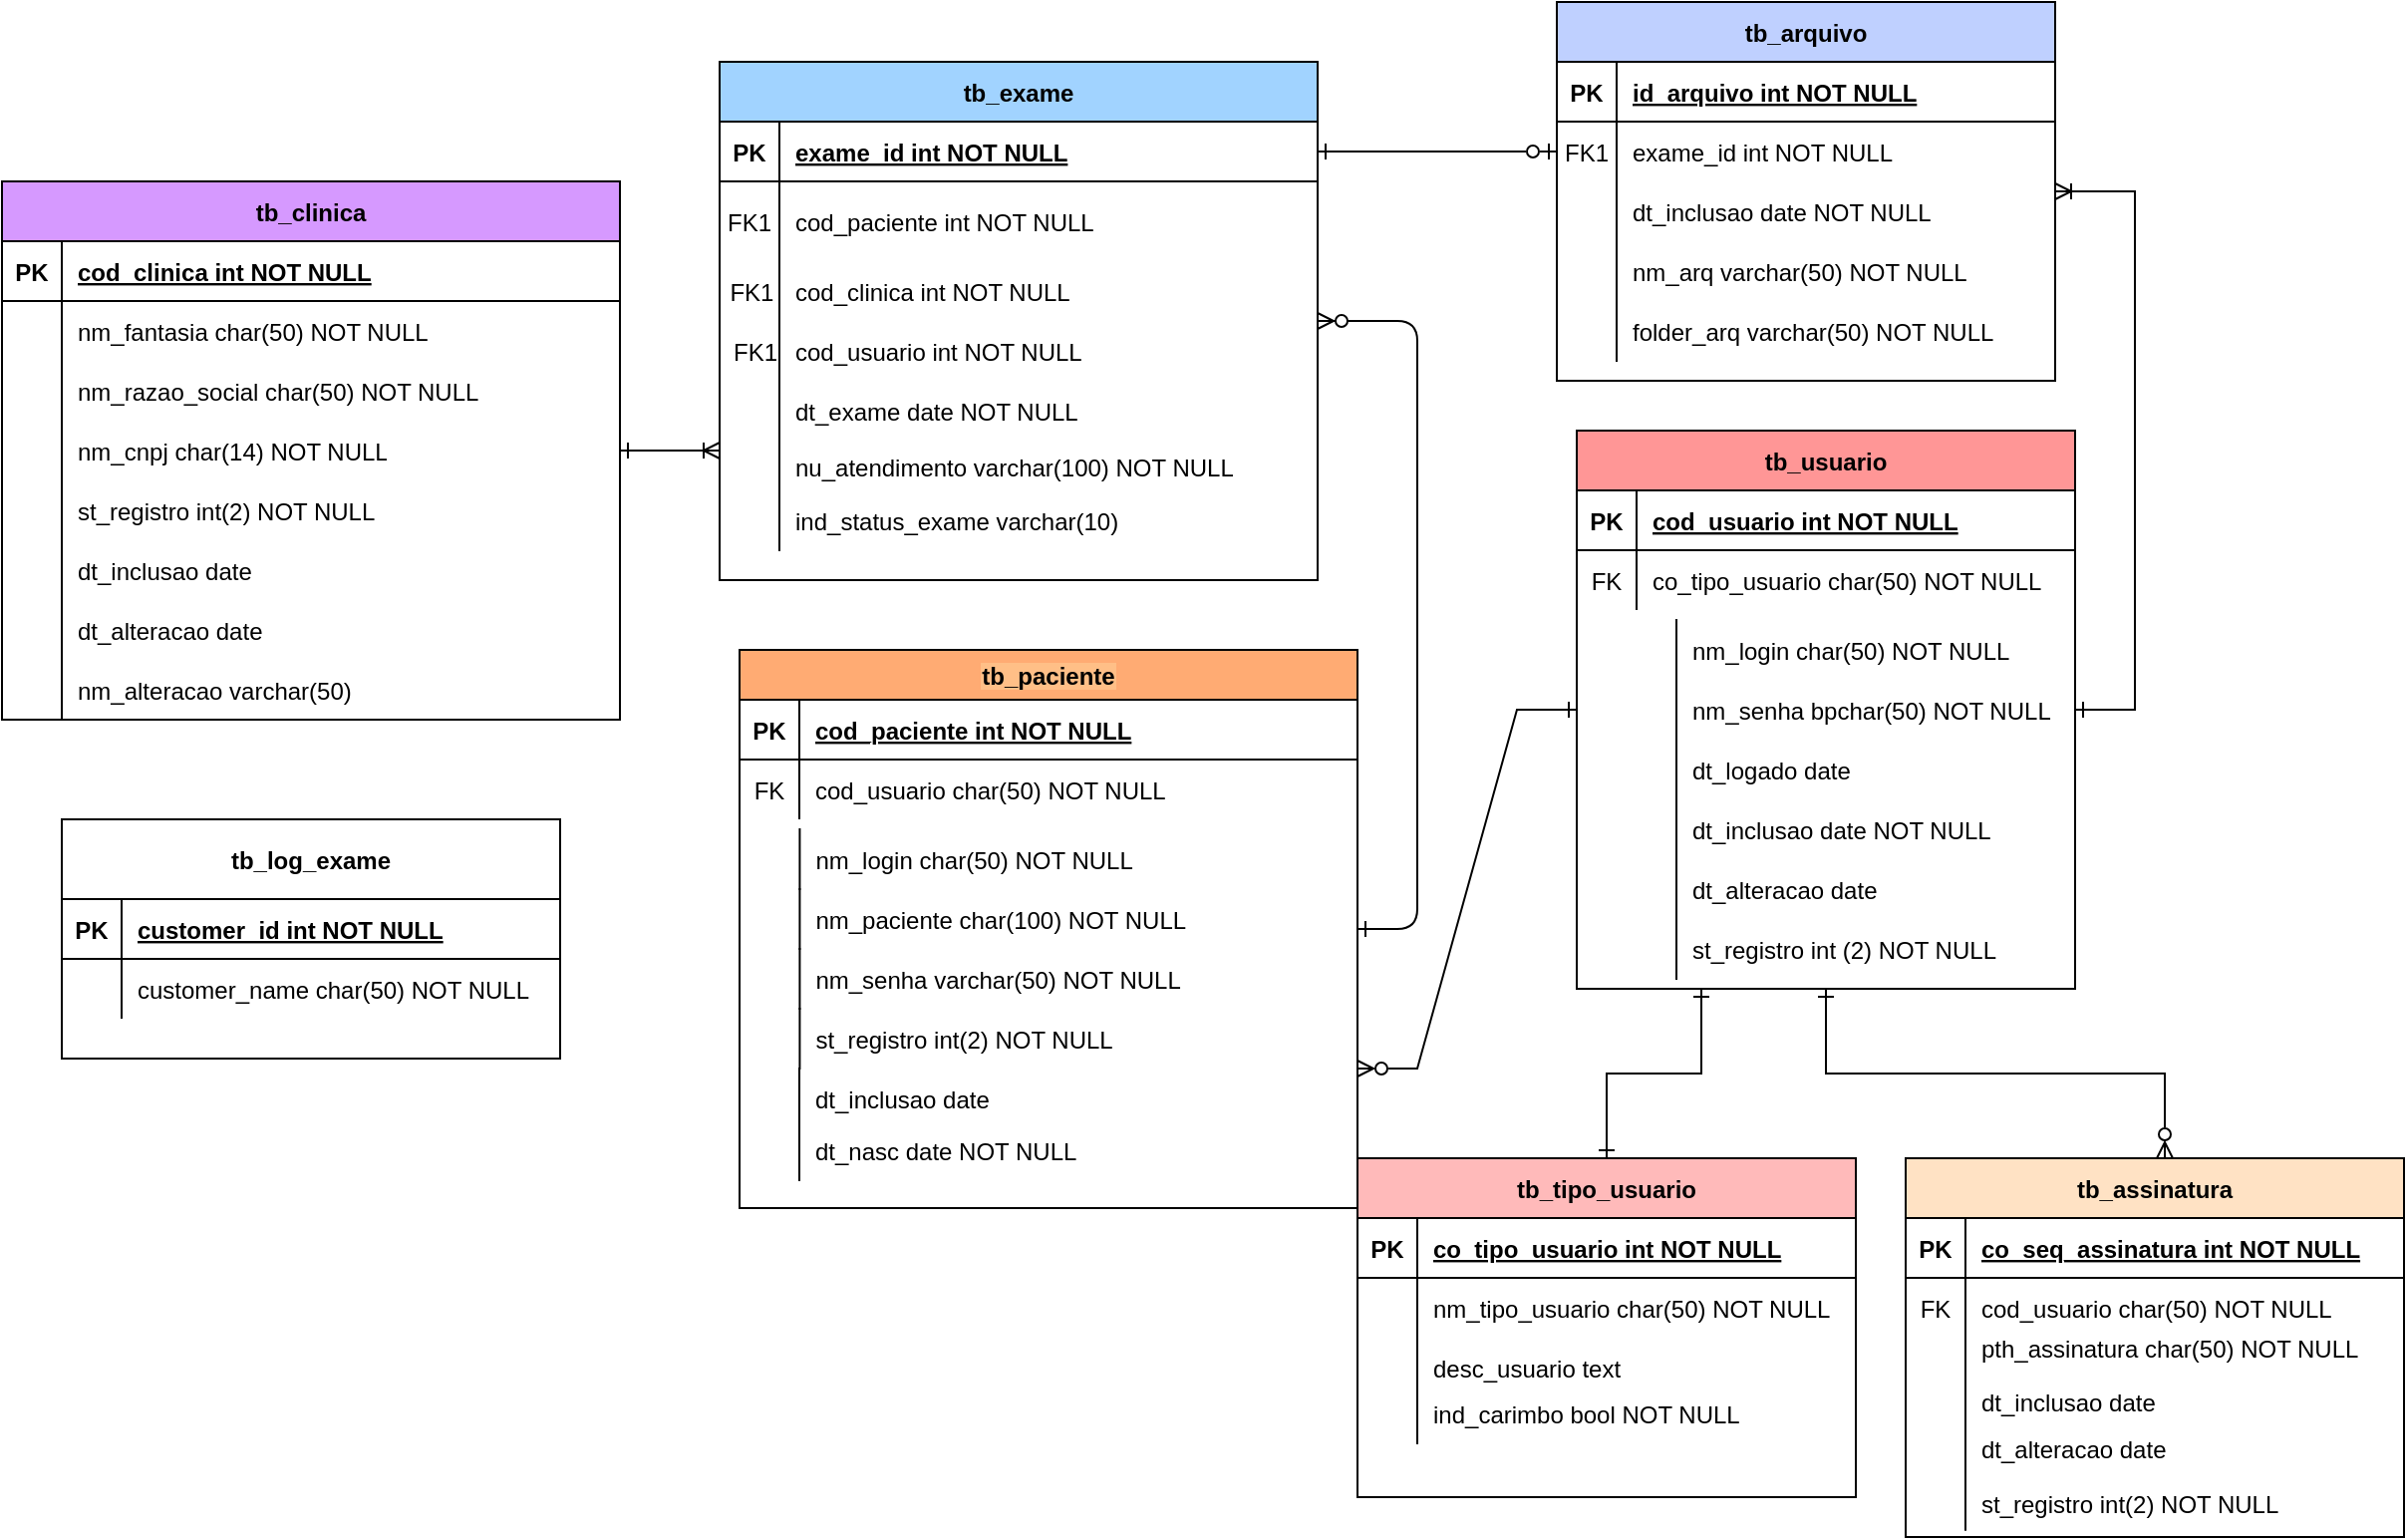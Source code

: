 <mxfile version="21.6.6" type="github">
  <diagram id="R2lEEEUBdFMjLlhIrx00" name="Page-1">
    <mxGraphModel dx="2537" dy="2020" grid="1" gridSize="10" guides="1" tooltips="1" connect="1" arrows="1" fold="1" page="1" pageScale="1" pageWidth="850" pageHeight="1100" math="0" shadow="0" extFonts="Permanent Marker^https://fonts.googleapis.com/css?family=Permanent+Marker">
      <root>
        <mxCell id="0" />
        <mxCell id="1" parent="0" />
        <mxCell id="C-vyLk0tnHw3VtMMgP7b-12" value="" style="edgeStyle=entityRelationEdgeStyle;endArrow=ERzeroToOne;startArrow=ERone;endFill=0;startFill=0;" parent="1" source="C-vyLk0tnHw3VtMMgP7b-3" target="C-vyLk0tnHw3VtMMgP7b-17" edge="1">
          <mxGeometry width="100" height="100" relative="1" as="geometry">
            <mxPoint x="400" y="180" as="sourcePoint" />
            <mxPoint x="460" y="205" as="targetPoint" />
          </mxGeometry>
        </mxCell>
        <mxCell id="cQwE3mgir7CWZ5x__9AR-60" style="edgeStyle=entityRelationEdgeStyle;rounded=0;orthogonalLoop=1;jettySize=auto;html=1;entryX=1;entryY=0.75;entryDx=0;entryDy=0;endArrow=ERzeroToMany;endFill=0;startArrow=ERone;startFill=0;" edge="1" parent="1" source="cQwE3mgir7CWZ5x__9AR-1" target="C-vyLk0tnHw3VtMMgP7b-23">
          <mxGeometry relative="1" as="geometry">
            <Array as="points">
              <mxPoint x="220" y="300" />
              <mxPoint x="240" y="300" />
            </Array>
          </mxGeometry>
        </mxCell>
        <mxCell id="cQwE3mgir7CWZ5x__9AR-61" style="edgeStyle=entityRelationEdgeStyle;rounded=0;orthogonalLoop=1;jettySize=auto;html=1;entryX=1;entryY=0.5;entryDx=0;entryDy=0;startArrow=ERone;startFill=0;endArrow=ERoneToMany;endFill=0;" edge="1" parent="1" source="cQwE3mgir7CWZ5x__9AR-1" target="C-vyLk0tnHw3VtMMgP7b-13">
          <mxGeometry relative="1" as="geometry" />
        </mxCell>
        <mxCell id="cQwE3mgir7CWZ5x__9AR-103" style="edgeStyle=orthogonalEdgeStyle;rounded=0;orthogonalLoop=1;jettySize=auto;html=1;entryX=0.52;entryY=0;entryDx=0;entryDy=0;entryPerimeter=0;endArrow=ERzeroToMany;endFill=0;targetPerimeterSpacing=-1;startArrow=ERone;startFill=0;" edge="1" parent="1" source="cQwE3mgir7CWZ5x__9AR-1" target="cQwE3mgir7CWZ5x__9AR-52">
          <mxGeometry relative="1" as="geometry" />
        </mxCell>
        <mxCell id="cQwE3mgir7CWZ5x__9AR-75" value="" style="group" vertex="1" connectable="0" parent="1">
          <mxGeometry x="-530" y="115" width="330" height="270" as="geometry" />
        </mxCell>
        <mxCell id="cQwE3mgir7CWZ5x__9AR-84" value="" style="group" vertex="1" connectable="0" parent="cQwE3mgir7CWZ5x__9AR-75">
          <mxGeometry y="-275" width="310" height="270" as="geometry" />
        </mxCell>
        <mxCell id="cQwE3mgir7CWZ5x__9AR-85" value="" style="group" vertex="1" connectable="0" parent="cQwE3mgir7CWZ5x__9AR-84">
          <mxGeometry width="310" height="270" as="geometry" />
        </mxCell>
        <mxCell id="cQwE3mgir7CWZ5x__9AR-38" value="tb_clinica" style="shape=table;startSize=30;container=1;collapsible=1;childLayout=tableLayout;fixedRows=1;rowLines=0;fontStyle=1;align=center;resizeLast=1;fillColor=#D699FF;" vertex="1" parent="cQwE3mgir7CWZ5x__9AR-85">
          <mxGeometry width="310" height="270" as="geometry" />
        </mxCell>
        <mxCell id="cQwE3mgir7CWZ5x__9AR-39" value="" style="shape=partialRectangle;collapsible=0;dropTarget=0;pointerEvents=0;fillColor=none;points=[[0,0.5],[1,0.5]];portConstraint=eastwest;top=0;left=0;right=0;bottom=1;" vertex="1" parent="cQwE3mgir7CWZ5x__9AR-38">
          <mxGeometry y="30" width="310" height="30" as="geometry" />
        </mxCell>
        <mxCell id="cQwE3mgir7CWZ5x__9AR-40" value="PK" style="shape=partialRectangle;overflow=hidden;connectable=0;fillColor=none;top=0;left=0;bottom=0;right=0;fontStyle=1;" vertex="1" parent="cQwE3mgir7CWZ5x__9AR-39">
          <mxGeometry width="30" height="30" as="geometry">
            <mxRectangle width="30" height="30" as="alternateBounds" />
          </mxGeometry>
        </mxCell>
        <mxCell id="cQwE3mgir7CWZ5x__9AR-41" value="cod_clinica int NOT NULL " style="shape=partialRectangle;overflow=hidden;connectable=0;fillColor=none;top=0;left=0;bottom=0;right=0;align=left;spacingLeft=6;fontStyle=5;" vertex="1" parent="cQwE3mgir7CWZ5x__9AR-39">
          <mxGeometry x="30" width="280" height="30" as="geometry">
            <mxRectangle width="280" height="30" as="alternateBounds" />
          </mxGeometry>
        </mxCell>
        <mxCell id="cQwE3mgir7CWZ5x__9AR-42" value="" style="shape=partialRectangle;collapsible=0;dropTarget=0;pointerEvents=0;fillColor=none;points=[[0,0.5],[1,0.5]];portConstraint=eastwest;top=0;left=0;right=0;bottom=0;" vertex="1" parent="cQwE3mgir7CWZ5x__9AR-38">
          <mxGeometry y="60" width="310" height="30" as="geometry" />
        </mxCell>
        <mxCell id="cQwE3mgir7CWZ5x__9AR-43" value="" style="shape=partialRectangle;overflow=hidden;connectable=0;fillColor=none;top=0;left=0;bottom=0;right=0;" vertex="1" parent="cQwE3mgir7CWZ5x__9AR-42">
          <mxGeometry width="30" height="30" as="geometry">
            <mxRectangle width="30" height="30" as="alternateBounds" />
          </mxGeometry>
        </mxCell>
        <mxCell id="cQwE3mgir7CWZ5x__9AR-44" value="nm_fantasia char(50) NOT NULL" style="shape=partialRectangle;overflow=hidden;connectable=0;fillColor=none;top=0;left=0;bottom=0;right=0;align=left;spacingLeft=6;" vertex="1" parent="cQwE3mgir7CWZ5x__9AR-42">
          <mxGeometry x="30" width="280" height="30" as="geometry">
            <mxRectangle width="280" height="30" as="alternateBounds" />
          </mxGeometry>
        </mxCell>
        <mxCell id="cQwE3mgir7CWZ5x__9AR-69" value="nm_razao_social char(50) NOT NULL" style="shape=partialRectangle;overflow=hidden;connectable=0;fillColor=none;top=0;left=1;bottom=0;right=0;align=left;spacingLeft=6;" vertex="1" parent="cQwE3mgir7CWZ5x__9AR-85">
          <mxGeometry x="30" y="90" width="230" height="30" as="geometry">
            <mxRectangle width="220" height="30" as="alternateBounds" />
          </mxGeometry>
        </mxCell>
        <mxCell id="cQwE3mgir7CWZ5x__9AR-70" value="nm_cnpj char(14) NOT NULL" style="shape=partialRectangle;overflow=hidden;connectable=0;fillColor=none;top=0;left=1;bottom=0;right=0;align=left;spacingLeft=6;" vertex="1" parent="cQwE3mgir7CWZ5x__9AR-85">
          <mxGeometry x="30" y="120" width="163.75" height="30" as="geometry">
            <mxRectangle width="220" height="30" as="alternateBounds" />
          </mxGeometry>
        </mxCell>
        <mxCell id="cQwE3mgir7CWZ5x__9AR-71" value="st_registro int(2) NOT NULL" style="shape=partialRectangle;overflow=hidden;connectable=0;fillColor=none;top=0;left=1;bottom=0;right=0;align=left;spacingLeft=6;" vertex="1" parent="cQwE3mgir7CWZ5x__9AR-85">
          <mxGeometry x="30" y="150" width="163.75" height="30" as="geometry">
            <mxRectangle width="220" height="30" as="alternateBounds" />
          </mxGeometry>
        </mxCell>
        <mxCell id="cQwE3mgir7CWZ5x__9AR-72" value="dt_inclusao date" style="shape=partialRectangle;overflow=hidden;connectable=0;fillColor=none;top=0;left=1;bottom=0;right=0;align=left;spacingLeft=6;" vertex="1" parent="cQwE3mgir7CWZ5x__9AR-85">
          <mxGeometry x="30" y="180" width="163.75" height="30" as="geometry">
            <mxRectangle width="220" height="30" as="alternateBounds" />
          </mxGeometry>
        </mxCell>
        <mxCell id="cQwE3mgir7CWZ5x__9AR-73" value="dt_alteracao date" style="shape=partialRectangle;overflow=hidden;connectable=0;fillColor=none;top=0;left=1;bottom=0;right=0;align=left;spacingLeft=6;" vertex="1" parent="cQwE3mgir7CWZ5x__9AR-85">
          <mxGeometry x="30" y="210" width="163.75" height="30" as="geometry">
            <mxRectangle width="220" height="30" as="alternateBounds" />
          </mxGeometry>
        </mxCell>
        <mxCell id="cQwE3mgir7CWZ5x__9AR-74" value="nm_alteracao varchar(50)" style="shape=partialRectangle;overflow=hidden;connectable=0;fillColor=none;top=0;left=1;bottom=0;right=0;align=left;spacingLeft=6;" vertex="1" parent="cQwE3mgir7CWZ5x__9AR-85">
          <mxGeometry x="30" y="240" width="163.75" height="30" as="geometry">
            <mxRectangle width="220" height="30" as="alternateBounds" />
          </mxGeometry>
        </mxCell>
        <mxCell id="cQwE3mgir7CWZ5x__9AR-45" value="tb_log_exame" style="shape=table;startSize=40;container=1;collapsible=1;childLayout=tableLayout;fixedRows=1;rowLines=0;fontStyle=1;align=center;resizeLast=1;" vertex="1" parent="cQwE3mgir7CWZ5x__9AR-75">
          <mxGeometry x="30" y="45" width="250" height="120" as="geometry" />
        </mxCell>
        <mxCell id="cQwE3mgir7CWZ5x__9AR-46" value="" style="shape=partialRectangle;collapsible=0;dropTarget=0;pointerEvents=0;fillColor=none;points=[[0,0.5],[1,0.5]];portConstraint=eastwest;top=0;left=0;right=0;bottom=1;" vertex="1" parent="cQwE3mgir7CWZ5x__9AR-45">
          <mxGeometry y="40" width="250" height="30" as="geometry" />
        </mxCell>
        <mxCell id="cQwE3mgir7CWZ5x__9AR-47" value="PK" style="shape=partialRectangle;overflow=hidden;connectable=0;fillColor=none;top=0;left=0;bottom=0;right=0;fontStyle=1;" vertex="1" parent="cQwE3mgir7CWZ5x__9AR-46">
          <mxGeometry width="30" height="30" as="geometry">
            <mxRectangle width="30" height="30" as="alternateBounds" />
          </mxGeometry>
        </mxCell>
        <mxCell id="cQwE3mgir7CWZ5x__9AR-48" value="customer_id int NOT NULL " style="shape=partialRectangle;overflow=hidden;connectable=0;fillColor=none;top=0;left=0;bottom=0;right=0;align=left;spacingLeft=6;fontStyle=5;" vertex="1" parent="cQwE3mgir7CWZ5x__9AR-46">
          <mxGeometry x="30" width="220" height="30" as="geometry">
            <mxRectangle width="220" height="30" as="alternateBounds" />
          </mxGeometry>
        </mxCell>
        <mxCell id="cQwE3mgir7CWZ5x__9AR-49" value="" style="shape=partialRectangle;collapsible=0;dropTarget=0;pointerEvents=0;fillColor=none;points=[[0,0.5],[1,0.5]];portConstraint=eastwest;top=0;left=0;right=0;bottom=0;" vertex="1" parent="cQwE3mgir7CWZ5x__9AR-45">
          <mxGeometry y="70" width="250" height="30" as="geometry" />
        </mxCell>
        <mxCell id="cQwE3mgir7CWZ5x__9AR-50" value="" style="shape=partialRectangle;overflow=hidden;connectable=0;fillColor=none;top=0;left=0;bottom=0;right=0;" vertex="1" parent="cQwE3mgir7CWZ5x__9AR-49">
          <mxGeometry width="30" height="30" as="geometry">
            <mxRectangle width="30" height="30" as="alternateBounds" />
          </mxGeometry>
        </mxCell>
        <mxCell id="cQwE3mgir7CWZ5x__9AR-51" value="customer_name char(50) NOT NULL" style="shape=partialRectangle;overflow=hidden;connectable=0;fillColor=none;top=0;left=0;bottom=0;right=0;align=left;spacingLeft=6;" vertex="1" parent="cQwE3mgir7CWZ5x__9AR-49">
          <mxGeometry x="30" width="220" height="30" as="geometry">
            <mxRectangle width="220" height="30" as="alternateBounds" />
          </mxGeometry>
        </mxCell>
        <mxCell id="cQwE3mgir7CWZ5x__9AR-78" value="" style="group" vertex="1" connectable="0" parent="1">
          <mxGeometry x="250" y="-250" width="250" height="190" as="geometry" />
        </mxCell>
        <mxCell id="C-vyLk0tnHw3VtMMgP7b-13" value="tb_arquivo" style="shape=table;startSize=30;container=1;collapsible=1;childLayout=tableLayout;fixedRows=1;rowLines=0;fontStyle=1;align=center;resizeLast=1;fillColor=#BFD0FF;" parent="cQwE3mgir7CWZ5x__9AR-78" vertex="1">
          <mxGeometry width="250" height="190" as="geometry" />
        </mxCell>
        <mxCell id="C-vyLk0tnHw3VtMMgP7b-14" value="" style="shape=partialRectangle;collapsible=0;dropTarget=0;pointerEvents=0;fillColor=none;points=[[0,0.5],[1,0.5]];portConstraint=eastwest;top=0;left=0;right=0;bottom=1;" parent="C-vyLk0tnHw3VtMMgP7b-13" vertex="1">
          <mxGeometry y="30" width="250" height="30" as="geometry" />
        </mxCell>
        <mxCell id="C-vyLk0tnHw3VtMMgP7b-15" value="PK" style="shape=partialRectangle;overflow=hidden;connectable=0;fillColor=none;top=0;left=0;bottom=0;right=0;fontStyle=1;" parent="C-vyLk0tnHw3VtMMgP7b-14" vertex="1">
          <mxGeometry width="30" height="30" as="geometry">
            <mxRectangle width="30" height="30" as="alternateBounds" />
          </mxGeometry>
        </mxCell>
        <mxCell id="C-vyLk0tnHw3VtMMgP7b-16" value="id_arquivo int NOT NULL " style="shape=partialRectangle;overflow=hidden;connectable=0;fillColor=none;top=0;left=0;bottom=0;right=0;align=left;spacingLeft=6;fontStyle=5;" parent="C-vyLk0tnHw3VtMMgP7b-14" vertex="1">
          <mxGeometry x="30" width="220" height="30" as="geometry">
            <mxRectangle width="220" height="30" as="alternateBounds" />
          </mxGeometry>
        </mxCell>
        <mxCell id="C-vyLk0tnHw3VtMMgP7b-17" value="" style="shape=partialRectangle;collapsible=0;dropTarget=0;pointerEvents=0;fillColor=none;points=[[0,0.5],[1,0.5]];portConstraint=eastwest;top=0;left=0;right=0;bottom=0;" parent="C-vyLk0tnHw3VtMMgP7b-13" vertex="1">
          <mxGeometry y="60" width="250" height="30" as="geometry" />
        </mxCell>
        <mxCell id="C-vyLk0tnHw3VtMMgP7b-18" value="FK1" style="shape=partialRectangle;overflow=hidden;connectable=0;fillColor=none;top=0;left=0;bottom=0;right=0;" parent="C-vyLk0tnHw3VtMMgP7b-17" vertex="1">
          <mxGeometry width="30" height="30" as="geometry">
            <mxRectangle width="30" height="30" as="alternateBounds" />
          </mxGeometry>
        </mxCell>
        <mxCell id="C-vyLk0tnHw3VtMMgP7b-19" value="exame_id int NOT NULL" style="shape=partialRectangle;overflow=hidden;connectable=0;fillColor=none;top=0;left=0;bottom=0;right=0;align=left;spacingLeft=6;" parent="C-vyLk0tnHw3VtMMgP7b-17" vertex="1">
          <mxGeometry x="30" width="220" height="30" as="geometry">
            <mxRectangle width="220" height="30" as="alternateBounds" />
          </mxGeometry>
        </mxCell>
        <mxCell id="C-vyLk0tnHw3VtMMgP7b-20" value="" style="shape=partialRectangle;collapsible=0;dropTarget=0;pointerEvents=0;fillColor=none;points=[[0,0.5],[1,0.5]];portConstraint=eastwest;top=0;left=0;right=0;bottom=0;" parent="C-vyLk0tnHw3VtMMgP7b-13" vertex="1">
          <mxGeometry y="90" width="250" height="30" as="geometry" />
        </mxCell>
        <mxCell id="C-vyLk0tnHw3VtMMgP7b-21" value="" style="shape=partialRectangle;overflow=hidden;connectable=0;fillColor=none;top=0;left=0;bottom=0;right=0;" parent="C-vyLk0tnHw3VtMMgP7b-20" vertex="1">
          <mxGeometry width="30" height="30" as="geometry">
            <mxRectangle width="30" height="30" as="alternateBounds" />
          </mxGeometry>
        </mxCell>
        <mxCell id="C-vyLk0tnHw3VtMMgP7b-22" value="dt_inclusao date NOT NULL" style="shape=partialRectangle;overflow=hidden;connectable=0;fillColor=none;top=0;left=0;bottom=0;right=0;align=left;spacingLeft=6;" parent="C-vyLk0tnHw3VtMMgP7b-20" vertex="1">
          <mxGeometry x="30" width="220" height="30" as="geometry">
            <mxRectangle width="220" height="30" as="alternateBounds" />
          </mxGeometry>
        </mxCell>
        <mxCell id="cQwE3mgir7CWZ5x__9AR-76" value="nm_arq varchar(50) NOT NULL" style="shape=partialRectangle;overflow=hidden;connectable=0;fillColor=none;top=0;left=1;bottom=0;right=0;align=left;spacingLeft=6;" vertex="1" parent="cQwE3mgir7CWZ5x__9AR-78">
          <mxGeometry x="30" y="120" width="220" height="30" as="geometry">
            <mxRectangle width="220" height="30" as="alternateBounds" />
          </mxGeometry>
        </mxCell>
        <mxCell id="cQwE3mgir7CWZ5x__9AR-77" value="folder_arq varchar(50) NOT NULL" style="shape=partialRectangle;overflow=hidden;connectable=0;fillColor=none;top=0;left=1;bottom=0;right=0;align=left;spacingLeft=6;" vertex="1" parent="cQwE3mgir7CWZ5x__9AR-78">
          <mxGeometry x="30" y="150" width="220" height="30" as="geometry">
            <mxRectangle width="220" height="30" as="alternateBounds" />
          </mxGeometry>
        </mxCell>
        <mxCell id="cQwE3mgir7CWZ5x__9AR-79" style="edgeStyle=entityRelationEdgeStyle;rounded=0;orthogonalLoop=1;jettySize=auto;html=1;entryX=0;entryY=0.75;entryDx=0;entryDy=0;startArrow=ERone;startFill=0;endArrow=ERoneToMany;endFill=0;" edge="1" parent="1" source="cQwE3mgir7CWZ5x__9AR-38" target="C-vyLk0tnHw3VtMMgP7b-2">
          <mxGeometry relative="1" as="geometry" />
        </mxCell>
        <mxCell id="cQwE3mgir7CWZ5x__9AR-104" value="" style="group" vertex="1" connectable="0" parent="1">
          <mxGeometry x="425" y="330" width="250" height="190" as="geometry" />
        </mxCell>
        <mxCell id="cQwE3mgir7CWZ5x__9AR-52" value="tb_assinatura" style="shape=table;startSize=30;container=1;collapsible=1;childLayout=tableLayout;fixedRows=1;rowLines=0;fontStyle=1;align=center;resizeLast=1;fillColor=#FFE2C4;" vertex="1" parent="cQwE3mgir7CWZ5x__9AR-104">
          <mxGeometry width="250" height="190" as="geometry" />
        </mxCell>
        <mxCell id="cQwE3mgir7CWZ5x__9AR-53" value="" style="shape=partialRectangle;collapsible=0;dropTarget=0;pointerEvents=0;fillColor=none;points=[[0,0.5],[1,0.5]];portConstraint=eastwest;top=0;left=0;right=0;bottom=1;" vertex="1" parent="cQwE3mgir7CWZ5x__9AR-52">
          <mxGeometry y="30" width="250" height="30" as="geometry" />
        </mxCell>
        <mxCell id="cQwE3mgir7CWZ5x__9AR-54" value="PK" style="shape=partialRectangle;overflow=hidden;connectable=0;fillColor=none;top=0;left=0;bottom=0;right=0;fontStyle=1;" vertex="1" parent="cQwE3mgir7CWZ5x__9AR-53">
          <mxGeometry width="30" height="30" as="geometry">
            <mxRectangle width="30" height="30" as="alternateBounds" />
          </mxGeometry>
        </mxCell>
        <mxCell id="cQwE3mgir7CWZ5x__9AR-55" value="co_seq_assinatura int NOT NULL " style="shape=partialRectangle;overflow=hidden;connectable=0;fillColor=none;top=0;left=0;bottom=0;right=0;align=left;spacingLeft=6;fontStyle=5;" vertex="1" parent="cQwE3mgir7CWZ5x__9AR-53">
          <mxGeometry x="30" width="220" height="30" as="geometry">
            <mxRectangle width="220" height="30" as="alternateBounds" />
          </mxGeometry>
        </mxCell>
        <mxCell id="cQwE3mgir7CWZ5x__9AR-56" value="" style="shape=partialRectangle;collapsible=0;dropTarget=0;pointerEvents=0;fillColor=none;points=[[0,0.5],[1,0.5]];portConstraint=eastwest;top=0;left=0;right=0;bottom=0;" vertex="1" parent="cQwE3mgir7CWZ5x__9AR-52">
          <mxGeometry y="60" width="250" height="30" as="geometry" />
        </mxCell>
        <mxCell id="cQwE3mgir7CWZ5x__9AR-57" value="FK" style="shape=partialRectangle;overflow=hidden;connectable=0;fillColor=none;top=0;left=0;bottom=0;right=0;" vertex="1" parent="cQwE3mgir7CWZ5x__9AR-56">
          <mxGeometry width="30" height="30" as="geometry">
            <mxRectangle width="30" height="30" as="alternateBounds" />
          </mxGeometry>
        </mxCell>
        <mxCell id="cQwE3mgir7CWZ5x__9AR-58" value="cod_usuario char(50) NOT NULL" style="shape=partialRectangle;overflow=hidden;connectable=0;fillColor=none;top=0;left=0;bottom=0;right=0;align=left;spacingLeft=6;" vertex="1" parent="cQwE3mgir7CWZ5x__9AR-56">
          <mxGeometry x="30" width="220" height="30" as="geometry">
            <mxRectangle width="220" height="30" as="alternateBounds" />
          </mxGeometry>
        </mxCell>
        <mxCell id="cQwE3mgir7CWZ5x__9AR-99" value="pth_assinatura char(50) NOT NULL" style="shape=partialRectangle;overflow=hidden;connectable=0;fillColor=none;top=0;left=1;bottom=0;right=0;align=left;spacingLeft=6;" vertex="1" parent="cQwE3mgir7CWZ5x__9AR-104">
          <mxGeometry x="30" y="81.429" width="220" height="27.143" as="geometry">
            <mxRectangle width="220" height="30" as="alternateBounds" />
          </mxGeometry>
        </mxCell>
        <mxCell id="cQwE3mgir7CWZ5x__9AR-100" value="dt_inclusao date" style="shape=partialRectangle;overflow=hidden;connectable=0;fillColor=none;top=0;left=1;bottom=0;right=0;align=left;spacingLeft=6;" vertex="1" parent="cQwE3mgir7CWZ5x__9AR-104">
          <mxGeometry x="30" y="108.571" width="220" height="27.143" as="geometry">
            <mxRectangle width="220" height="30" as="alternateBounds" />
          </mxGeometry>
        </mxCell>
        <mxCell id="cQwE3mgir7CWZ5x__9AR-101" value="dt_alteracao date" style="shape=partialRectangle;overflow=hidden;connectable=0;fillColor=none;top=0;left=1;bottom=0;right=0;align=left;spacingLeft=6;" vertex="1" parent="cQwE3mgir7CWZ5x__9AR-104">
          <mxGeometry x="30" y="132.095" width="220" height="27.143" as="geometry">
            <mxRectangle width="220" height="30" as="alternateBounds" />
          </mxGeometry>
        </mxCell>
        <mxCell id="cQwE3mgir7CWZ5x__9AR-102" value="st_registro int(2) NOT NULL" style="shape=partialRectangle;overflow=hidden;connectable=0;fillColor=none;top=0;left=1;bottom=0;right=0;align=left;spacingLeft=6;" vertex="1" parent="cQwE3mgir7CWZ5x__9AR-104">
          <mxGeometry x="30" y="159.238" width="220" height="27.143" as="geometry">
            <mxRectangle width="220" height="30" as="alternateBounds" />
          </mxGeometry>
        </mxCell>
        <mxCell id="cQwE3mgir7CWZ5x__9AR-107" value="" style="group" vertex="1" connectable="0" parent="1">
          <mxGeometry x="150" y="330" width="250" height="170" as="geometry" />
        </mxCell>
        <mxCell id="cQwE3mgir7CWZ5x__9AR-8" value="tb_tipo_usuario" style="shape=table;startSize=30;container=1;collapsible=1;childLayout=tableLayout;fixedRows=1;rowLines=0;fontStyle=1;align=center;resizeLast=1;fillColor=#FFBABA;" vertex="1" parent="cQwE3mgir7CWZ5x__9AR-107">
          <mxGeometry width="250" height="170" as="geometry" />
        </mxCell>
        <mxCell id="cQwE3mgir7CWZ5x__9AR-9" value="" style="shape=partialRectangle;collapsible=0;dropTarget=0;pointerEvents=0;fillColor=none;points=[[0,0.5],[1,0.5]];portConstraint=eastwest;top=0;left=0;right=0;bottom=1;" vertex="1" parent="cQwE3mgir7CWZ5x__9AR-8">
          <mxGeometry y="30" width="250" height="30" as="geometry" />
        </mxCell>
        <mxCell id="cQwE3mgir7CWZ5x__9AR-10" value="PK" style="shape=partialRectangle;overflow=hidden;connectable=0;fillColor=none;top=0;left=0;bottom=0;right=0;fontStyle=1;" vertex="1" parent="cQwE3mgir7CWZ5x__9AR-9">
          <mxGeometry width="30" height="30" as="geometry">
            <mxRectangle width="30" height="30" as="alternateBounds" />
          </mxGeometry>
        </mxCell>
        <mxCell id="cQwE3mgir7CWZ5x__9AR-11" value="co_tipo_usuario int NOT NULL " style="shape=partialRectangle;overflow=hidden;connectable=0;fillColor=none;top=0;left=0;bottom=0;right=0;align=left;spacingLeft=6;fontStyle=5;" vertex="1" parent="cQwE3mgir7CWZ5x__9AR-9">
          <mxGeometry x="30" width="220" height="30" as="geometry">
            <mxRectangle width="220" height="30" as="alternateBounds" />
          </mxGeometry>
        </mxCell>
        <mxCell id="cQwE3mgir7CWZ5x__9AR-12" value="" style="shape=partialRectangle;collapsible=0;dropTarget=0;pointerEvents=0;fillColor=none;points=[[0,0.5],[1,0.5]];portConstraint=eastwest;top=0;left=0;right=0;bottom=0;" vertex="1" parent="cQwE3mgir7CWZ5x__9AR-8">
          <mxGeometry y="60" width="250" height="30" as="geometry" />
        </mxCell>
        <mxCell id="cQwE3mgir7CWZ5x__9AR-13" value="" style="shape=partialRectangle;overflow=hidden;connectable=0;fillColor=none;top=0;left=0;bottom=0;right=0;" vertex="1" parent="cQwE3mgir7CWZ5x__9AR-12">
          <mxGeometry width="30" height="30" as="geometry">
            <mxRectangle width="30" height="30" as="alternateBounds" />
          </mxGeometry>
        </mxCell>
        <mxCell id="cQwE3mgir7CWZ5x__9AR-14" value="nm_tipo_usuario char(50) NOT NULL" style="shape=partialRectangle;overflow=hidden;connectable=0;fillColor=none;top=0;left=0;bottom=0;right=0;align=left;spacingLeft=6;" vertex="1" parent="cQwE3mgir7CWZ5x__9AR-12">
          <mxGeometry x="30" width="220" height="30" as="geometry">
            <mxRectangle width="220" height="30" as="alternateBounds" />
          </mxGeometry>
        </mxCell>
        <mxCell id="cQwE3mgir7CWZ5x__9AR-105" value="desc_usuario text" style="shape=partialRectangle;overflow=hidden;connectable=0;fillColor=none;top=0;left=1;bottom=0;right=0;align=left;spacingLeft=6;" vertex="1" parent="cQwE3mgir7CWZ5x__9AR-107">
          <mxGeometry x="30" y="90" width="220" height="30" as="geometry">
            <mxRectangle width="220" height="30" as="alternateBounds" />
          </mxGeometry>
        </mxCell>
        <mxCell id="cQwE3mgir7CWZ5x__9AR-106" value="ind_carimbo bool NOT NULL" style="shape=partialRectangle;overflow=hidden;connectable=0;fillColor=none;top=0;left=1;bottom=0;right=0;align=left;spacingLeft=6;" vertex="1" parent="cQwE3mgir7CWZ5x__9AR-107">
          <mxGeometry x="30" y="113" width="220" height="30" as="geometry">
            <mxRectangle width="220" height="30" as="alternateBounds" />
          </mxGeometry>
        </mxCell>
        <mxCell id="cQwE3mgir7CWZ5x__9AR-108" style="edgeStyle=orthogonalEdgeStyle;rounded=0;orthogonalLoop=1;jettySize=auto;html=1;entryX=0.25;entryY=1;entryDx=0;entryDy=0;startArrow=ERone;startFill=0;endArrow=ERone;endFill=0;" edge="1" parent="1" source="cQwE3mgir7CWZ5x__9AR-8" target="cQwE3mgir7CWZ5x__9AR-1">
          <mxGeometry relative="1" as="geometry" />
        </mxCell>
        <mxCell id="C-vyLk0tnHw3VtMMgP7b-1" value="" style="edgeStyle=entityRelationEdgeStyle;endArrow=ERzeroToMany;startArrow=ERone;endFill=1;startFill=0;" parent="1" source="C-vyLk0tnHw3VtMMgP7b-23" target="C-vyLk0tnHw3VtMMgP7b-2" edge="1">
          <mxGeometry width="100" height="100" relative="1" as="geometry">
            <mxPoint x="-140" y="561" as="sourcePoint" />
            <mxPoint x="50" y="180" as="targetPoint" />
            <Array as="points">
              <mxPoint x="240" y="180" />
              <mxPoint x="240" y="90" />
              <mxPoint x="220" y="110" />
              <mxPoint x="200" y="170" />
            </Array>
          </mxGeometry>
        </mxCell>
        <mxCell id="cQwE3mgir7CWZ5x__9AR-86" value="" style="group;fillColor=default;" vertex="1" connectable="0" parent="1">
          <mxGeometry x="-160" y="75" width="310" height="280" as="geometry" />
        </mxCell>
        <mxCell id="cQwE3mgir7CWZ5x__9AR-94" value="" style="group" vertex="1" connectable="0" parent="cQwE3mgir7CWZ5x__9AR-86">
          <mxGeometry width="310" height="280" as="geometry" />
        </mxCell>
        <mxCell id="C-vyLk0tnHw3VtMMgP7b-23" value="tb_paciente" style="shape=table;startSize=25;container=1;collapsible=1;childLayout=tableLayout;fixedRows=1;rowLines=0;fontStyle=1;align=center;resizeLast=1;labelBackgroundColor=#FFBF87;fillColor=#FFAB73;" parent="cQwE3mgir7CWZ5x__9AR-94" vertex="1">
          <mxGeometry width="310" height="280" as="geometry" />
        </mxCell>
        <mxCell id="C-vyLk0tnHw3VtMMgP7b-24" value="" style="shape=partialRectangle;collapsible=0;dropTarget=0;pointerEvents=0;fillColor=none;points=[[0,0.5],[1,0.5]];portConstraint=eastwest;top=0;left=0;right=0;bottom=1;" parent="C-vyLk0tnHw3VtMMgP7b-23" vertex="1">
          <mxGeometry y="25" width="310" height="30" as="geometry" />
        </mxCell>
        <mxCell id="C-vyLk0tnHw3VtMMgP7b-25" value="PK" style="shape=partialRectangle;overflow=hidden;connectable=0;fillColor=none;top=0;left=0;bottom=0;right=0;fontStyle=1;" parent="C-vyLk0tnHw3VtMMgP7b-24" vertex="1">
          <mxGeometry width="30" height="30" as="geometry">
            <mxRectangle width="30" height="30" as="alternateBounds" />
          </mxGeometry>
        </mxCell>
        <mxCell id="C-vyLk0tnHw3VtMMgP7b-26" value="cod_paciente int NOT NULL " style="shape=partialRectangle;overflow=hidden;connectable=0;fillColor=none;top=0;left=0;bottom=0;right=0;align=left;spacingLeft=6;fontStyle=5;" parent="C-vyLk0tnHw3VtMMgP7b-24" vertex="1">
          <mxGeometry x="30" width="280" height="30" as="geometry">
            <mxRectangle width="280" height="30" as="alternateBounds" />
          </mxGeometry>
        </mxCell>
        <mxCell id="C-vyLk0tnHw3VtMMgP7b-27" value="" style="shape=partialRectangle;collapsible=0;dropTarget=0;pointerEvents=0;fillColor=none;points=[[0,0.5],[1,0.5]];portConstraint=eastwest;top=0;left=0;right=0;bottom=0;" parent="C-vyLk0tnHw3VtMMgP7b-23" vertex="1">
          <mxGeometry y="55" width="310" height="30" as="geometry" />
        </mxCell>
        <mxCell id="C-vyLk0tnHw3VtMMgP7b-28" value="FK" style="shape=partialRectangle;overflow=hidden;connectable=0;fillColor=none;top=0;left=0;bottom=0;right=0;" parent="C-vyLk0tnHw3VtMMgP7b-27" vertex="1">
          <mxGeometry width="30" height="30" as="geometry">
            <mxRectangle width="30" height="30" as="alternateBounds" />
          </mxGeometry>
        </mxCell>
        <mxCell id="C-vyLk0tnHw3VtMMgP7b-29" value="cod_usuario char(50) NOT NULL" style="shape=partialRectangle;overflow=hidden;connectable=0;fillColor=none;top=0;left=0;bottom=0;right=0;align=left;spacingLeft=6;" parent="C-vyLk0tnHw3VtMMgP7b-27" vertex="1">
          <mxGeometry x="30" width="280" height="30" as="geometry">
            <mxRectangle width="280" height="30" as="alternateBounds" />
          </mxGeometry>
        </mxCell>
        <mxCell id="cQwE3mgir7CWZ5x__9AR-80" value="" style="group" vertex="1" connectable="0" parent="cQwE3mgir7CWZ5x__9AR-94">
          <mxGeometry x="30.2" y="90" width="250.8" height="60" as="geometry" />
        </mxCell>
        <mxCell id="cQwE3mgir7CWZ5x__9AR-67" value="nm_login char(50) NOT NULL" style="shape=partialRectangle;overflow=hidden;connectable=0;fillColor=none;top=0;left=1;bottom=0;right=0;align=left;spacingLeft=6;" vertex="1" parent="cQwE3mgir7CWZ5x__9AR-80">
          <mxGeometry width="250.8" height="30" as="geometry">
            <mxRectangle width="220" height="30" as="alternateBounds" />
          </mxGeometry>
        </mxCell>
        <mxCell id="cQwE3mgir7CWZ5x__9AR-68" value="nm_paciente char(100) NOT NULL" style="shape=partialRectangle;overflow=hidden;connectable=0;fillColor=none;top=0;left=1;bottom=0;right=0;align=left;spacingLeft=6;" vertex="1" parent="cQwE3mgir7CWZ5x__9AR-80">
          <mxGeometry y="30" width="250.8" height="30" as="geometry">
            <mxRectangle width="220" height="30" as="alternateBounds" />
          </mxGeometry>
        </mxCell>
        <mxCell id="cQwE3mgir7CWZ5x__9AR-87" value="" style="group" vertex="1" connectable="0" parent="cQwE3mgir7CWZ5x__9AR-94">
          <mxGeometry x="30.2" y="150" width="250.8" height="60" as="geometry" />
        </mxCell>
        <mxCell id="cQwE3mgir7CWZ5x__9AR-88" value="nm_senha varchar(50) NOT NULL" style="shape=partialRectangle;overflow=hidden;connectable=0;fillColor=none;top=0;left=1;bottom=0;right=0;align=left;spacingLeft=6;" vertex="1" parent="cQwE3mgir7CWZ5x__9AR-87">
          <mxGeometry width="250.8" height="30" as="geometry">
            <mxRectangle width="220" height="30" as="alternateBounds" />
          </mxGeometry>
        </mxCell>
        <mxCell id="cQwE3mgir7CWZ5x__9AR-89" value="st_registro int(2) NOT NULL" style="shape=partialRectangle;overflow=hidden;connectable=0;fillColor=none;top=0;left=1;bottom=0;right=0;align=left;spacingLeft=6;" vertex="1" parent="cQwE3mgir7CWZ5x__9AR-87">
          <mxGeometry y="30" width="250.8" height="30" as="geometry">
            <mxRectangle width="220" height="30" as="alternateBounds" />
          </mxGeometry>
        </mxCell>
        <mxCell id="cQwE3mgir7CWZ5x__9AR-91" value="dt_inclusao date " style="shape=partialRectangle;overflow=hidden;connectable=0;fillColor=none;top=0;left=1;bottom=0;right=0;align=left;spacingLeft=6;" vertex="1" parent="cQwE3mgir7CWZ5x__9AR-94">
          <mxGeometry x="30" y="210" width="280" height="30" as="geometry">
            <mxRectangle width="220" height="30" as="alternateBounds" />
          </mxGeometry>
        </mxCell>
        <mxCell id="cQwE3mgir7CWZ5x__9AR-93" value="dt_nasc date NOT NULL " style="shape=partialRectangle;overflow=hidden;connectable=0;fillColor=none;top=0;left=1;bottom=0;right=0;align=left;spacingLeft=6;" vertex="1" parent="cQwE3mgir7CWZ5x__9AR-94">
          <mxGeometry x="30" y="236" width="280" height="30" as="geometry">
            <mxRectangle width="220" height="30" as="alternateBounds" />
          </mxGeometry>
        </mxCell>
        <mxCell id="cQwE3mgir7CWZ5x__9AR-90" value="" style="group" vertex="1" connectable="0" parent="1">
          <mxGeometry x="-170" y="-220" width="300" height="260" as="geometry" />
        </mxCell>
        <mxCell id="cQwE3mgir7CWZ5x__9AR-29" value="" style="group" vertex="1" connectable="0" parent="cQwE3mgir7CWZ5x__9AR-90">
          <mxGeometry width="300" height="260" as="geometry" />
        </mxCell>
        <mxCell id="C-vyLk0tnHw3VtMMgP7b-2" value="tb_exame" style="shape=table;startSize=30;container=1;collapsible=1;childLayout=tableLayout;fixedRows=1;rowLines=0;fontStyle=1;align=center;resizeLast=1;fillColor=#A1D3FF;" parent="cQwE3mgir7CWZ5x__9AR-29" vertex="1">
          <mxGeometry width="300" height="260" as="geometry" />
        </mxCell>
        <mxCell id="C-vyLk0tnHw3VtMMgP7b-3" value="" style="shape=partialRectangle;collapsible=0;dropTarget=0;pointerEvents=0;fillColor=none;points=[[0,0.5],[1,0.5]];portConstraint=eastwest;top=0;left=0;right=0;bottom=1;" parent="C-vyLk0tnHw3VtMMgP7b-2" vertex="1">
          <mxGeometry y="30" width="300" height="30" as="geometry" />
        </mxCell>
        <mxCell id="C-vyLk0tnHw3VtMMgP7b-4" value="PK" style="shape=partialRectangle;overflow=hidden;connectable=0;fillColor=none;top=0;left=0;bottom=0;right=0;fontStyle=1;" parent="C-vyLk0tnHw3VtMMgP7b-3" vertex="1">
          <mxGeometry width="30" height="30" as="geometry">
            <mxRectangle width="30" height="30" as="alternateBounds" />
          </mxGeometry>
        </mxCell>
        <mxCell id="C-vyLk0tnHw3VtMMgP7b-5" value="exame_id int NOT NULL " style="shape=partialRectangle;overflow=hidden;connectable=0;fillColor=none;top=0;left=0;bottom=0;right=0;align=left;spacingLeft=6;fontStyle=5;" parent="C-vyLk0tnHw3VtMMgP7b-3" vertex="1">
          <mxGeometry x="30" width="270" height="30" as="geometry">
            <mxRectangle width="270" height="30" as="alternateBounds" />
          </mxGeometry>
        </mxCell>
        <mxCell id="C-vyLk0tnHw3VtMMgP7b-6" value="" style="shape=partialRectangle;collapsible=0;dropTarget=0;pointerEvents=0;fillColor=none;points=[[0,0.5],[1,0.5]];portConstraint=eastwest;top=0;left=0;right=0;bottom=0;" parent="C-vyLk0tnHw3VtMMgP7b-2" vertex="1">
          <mxGeometry y="60" width="300" height="40" as="geometry" />
        </mxCell>
        <mxCell id="C-vyLk0tnHw3VtMMgP7b-7" value="FK1" style="shape=partialRectangle;overflow=hidden;connectable=0;fillColor=none;top=0;left=0;bottom=0;right=0;" parent="C-vyLk0tnHw3VtMMgP7b-6" vertex="1">
          <mxGeometry width="30" height="40" as="geometry">
            <mxRectangle width="30" height="40" as="alternateBounds" />
          </mxGeometry>
        </mxCell>
        <mxCell id="C-vyLk0tnHw3VtMMgP7b-8" value="cod_paciente int NOT NULL" style="shape=partialRectangle;overflow=hidden;connectable=0;fillColor=none;top=0;left=0;bottom=0;right=0;align=left;spacingLeft=6;" parent="C-vyLk0tnHw3VtMMgP7b-6" vertex="1">
          <mxGeometry x="30" width="270" height="40" as="geometry">
            <mxRectangle width="270" height="40" as="alternateBounds" />
          </mxGeometry>
        </mxCell>
        <mxCell id="C-vyLk0tnHw3VtMMgP7b-9" value="" style="shape=partialRectangle;collapsible=0;dropTarget=0;pointerEvents=0;fillColor=none;points=[[0,0.5],[1,0.5]];portConstraint=eastwest;top=0;left=0;right=0;bottom=0;" parent="C-vyLk0tnHw3VtMMgP7b-2" vertex="1">
          <mxGeometry y="100" width="300" height="30" as="geometry" />
        </mxCell>
        <mxCell id="C-vyLk0tnHw3VtMMgP7b-10" value="" style="shape=partialRectangle;overflow=hidden;connectable=0;fillColor=none;top=0;left=0;bottom=0;right=0;" parent="C-vyLk0tnHw3VtMMgP7b-9" vertex="1">
          <mxGeometry width="300" height="30" as="geometry">
            <mxRectangle width="300" height="30" as="alternateBounds" />
          </mxGeometry>
        </mxCell>
        <mxCell id="cQwE3mgir7CWZ5x__9AR-28" value="" style="group" vertex="1" connectable="0" parent="cQwE3mgir7CWZ5x__9AR-29">
          <mxGeometry y="100" width="270" height="30" as="geometry" />
        </mxCell>
        <mxCell id="cQwE3mgir7CWZ5x__9AR-25" value="FK1" style="shape=partialRectangle;overflow=hidden;connectable=0;fillColor=none;top=0;left=0;bottom=0;right=0;" vertex="1" parent="cQwE3mgir7CWZ5x__9AR-28">
          <mxGeometry width="32.4" height="30" as="geometry">
            <mxRectangle width="30" height="30" as="alternateBounds" />
          </mxGeometry>
        </mxCell>
        <mxCell id="cQwE3mgir7CWZ5x__9AR-26" value="cod_clinica int NOT NULL" style="shape=partialRectangle;overflow=hidden;connectable=0;fillColor=none;top=0;left=1;bottom=0;right=0;align=left;spacingLeft=6;" vertex="1" parent="cQwE3mgir7CWZ5x__9AR-28">
          <mxGeometry x="30" width="177" height="30" as="geometry">
            <mxRectangle width="220" height="30" as="alternateBounds" />
          </mxGeometry>
        </mxCell>
        <mxCell id="cQwE3mgir7CWZ5x__9AR-30" value="" style="group" vertex="1" connectable="0" parent="cQwE3mgir7CWZ5x__9AR-29">
          <mxGeometry y="130" width="300" height="30" as="geometry" />
        </mxCell>
        <mxCell id="cQwE3mgir7CWZ5x__9AR-31" value="FK1" style="shape=partialRectangle;overflow=hidden;connectable=0;fillColor=none;top=0;left=0;bottom=0;right=0;" vertex="1" parent="cQwE3mgir7CWZ5x__9AR-30">
          <mxGeometry width="36" height="30" as="geometry">
            <mxRectangle width="30" height="30" as="alternateBounds" />
          </mxGeometry>
        </mxCell>
        <mxCell id="cQwE3mgir7CWZ5x__9AR-32" value="cod_usuario int NOT NULL" style="shape=partialRectangle;overflow=hidden;connectable=0;fillColor=none;top=0;left=1;bottom=0;right=0;align=left;spacingLeft=6;" vertex="1" parent="cQwE3mgir7CWZ5x__9AR-30">
          <mxGeometry x="30" width="270" height="30" as="geometry">
            <mxRectangle width="220" height="30" as="alternateBounds" />
          </mxGeometry>
        </mxCell>
        <mxCell id="cQwE3mgir7CWZ5x__9AR-34" value="" style="group" vertex="1" connectable="0" parent="cQwE3mgir7CWZ5x__9AR-29">
          <mxGeometry y="160" width="290" height="30" as="geometry" />
        </mxCell>
        <mxCell id="cQwE3mgir7CWZ5x__9AR-35" value="" style="shape=partialRectangle;overflow=hidden;connectable=0;fillColor=none;top=0;left=0;bottom=0;right=0;" vertex="1" parent="cQwE3mgir7CWZ5x__9AR-34">
          <mxGeometry width="34.8" height="30" as="geometry">
            <mxRectangle width="30" height="30" as="alternateBounds" />
          </mxGeometry>
        </mxCell>
        <mxCell id="cQwE3mgir7CWZ5x__9AR-36" value="dt_exame date NOT NULL" style="shape=partialRectangle;overflow=hidden;connectable=0;fillColor=none;top=0;left=1;bottom=0;right=0;align=left;spacingLeft=6;" vertex="1" parent="cQwE3mgir7CWZ5x__9AR-34">
          <mxGeometry x="30" width="260" height="30" as="geometry">
            <mxRectangle width="220" height="30" as="alternateBounds" />
          </mxGeometry>
        </mxCell>
        <mxCell id="cQwE3mgir7CWZ5x__9AR-96" value="" style="shape=partialRectangle;overflow=hidden;connectable=0;fillColor=none;top=0;left=0;bottom=0;right=0;" vertex="1" parent="cQwE3mgir7CWZ5x__9AR-29">
          <mxGeometry x="5" y="220" width="31.2" height="30" as="geometry">
            <mxRectangle width="30" height="30" as="alternateBounds" />
          </mxGeometry>
        </mxCell>
        <mxCell id="cQwE3mgir7CWZ5x__9AR-97" value="ind_status_exame varchar(10)" style="shape=partialRectangle;overflow=hidden;connectable=0;fillColor=none;top=0;left=1;bottom=0;right=0;align=left;spacingLeft=6;" vertex="1" parent="cQwE3mgir7CWZ5x__9AR-29">
          <mxGeometry x="30" y="215" width="230" height="30" as="geometry">
            <mxRectangle width="220" height="30" as="alternateBounds" />
          </mxGeometry>
        </mxCell>
        <mxCell id="cQwE3mgir7CWZ5x__9AR-81" value="" style="group" vertex="1" connectable="0" parent="cQwE3mgir7CWZ5x__9AR-90">
          <mxGeometry x="5" y="193" width="260" height="30" as="geometry" />
        </mxCell>
        <mxCell id="cQwE3mgir7CWZ5x__9AR-82" value="" style="shape=partialRectangle;overflow=hidden;connectable=0;fillColor=none;top=0;left=0;bottom=0;right=0;" vertex="1" parent="cQwE3mgir7CWZ5x__9AR-81">
          <mxGeometry width="31.2" height="30" as="geometry">
            <mxRectangle width="30" height="30" as="alternateBounds" />
          </mxGeometry>
        </mxCell>
        <mxCell id="cQwE3mgir7CWZ5x__9AR-83" value="nu_atendimento varchar(100) NOT NULL" style="shape=partialRectangle;overflow=hidden;connectable=0;fillColor=none;top=0;left=1;bottom=0;right=0;align=left;spacingLeft=6;" vertex="1" parent="cQwE3mgir7CWZ5x__9AR-81">
          <mxGeometry x="25" y="-5" width="230" height="30" as="geometry">
            <mxRectangle width="220" height="30" as="alternateBounds" />
          </mxGeometry>
        </mxCell>
        <mxCell id="cQwE3mgir7CWZ5x__9AR-115" value="" style="group" vertex="1" connectable="0" parent="1">
          <mxGeometry x="280" y="-30" width="250" height="280" as="geometry" />
        </mxCell>
        <mxCell id="cQwE3mgir7CWZ5x__9AR-1" value="tb_usuario" style="shape=table;startSize=30;container=1;collapsible=1;childLayout=tableLayout;fixedRows=1;rowLines=0;fontStyle=1;align=center;resizeLast=1;fillColor=#FF9696;" vertex="1" parent="cQwE3mgir7CWZ5x__9AR-115">
          <mxGeometry x="-20" y="-5" width="250" height="280" as="geometry" />
        </mxCell>
        <mxCell id="cQwE3mgir7CWZ5x__9AR-2" value="" style="shape=partialRectangle;collapsible=0;dropTarget=0;pointerEvents=0;fillColor=none;points=[[0,0.5],[1,0.5]];portConstraint=eastwest;top=0;left=0;right=0;bottom=1;" vertex="1" parent="cQwE3mgir7CWZ5x__9AR-1">
          <mxGeometry y="30" width="250" height="30" as="geometry" />
        </mxCell>
        <mxCell id="cQwE3mgir7CWZ5x__9AR-3" value="PK" style="shape=partialRectangle;overflow=hidden;connectable=0;fillColor=none;top=0;left=0;bottom=0;right=0;fontStyle=1;" vertex="1" parent="cQwE3mgir7CWZ5x__9AR-2">
          <mxGeometry width="30" height="30" as="geometry">
            <mxRectangle width="30" height="30" as="alternateBounds" />
          </mxGeometry>
        </mxCell>
        <mxCell id="cQwE3mgir7CWZ5x__9AR-4" value="cod_usuario int NOT NULL " style="shape=partialRectangle;overflow=hidden;connectable=0;fillColor=none;top=0;left=0;bottom=0;right=0;align=left;spacingLeft=6;fontStyle=5;" vertex="1" parent="cQwE3mgir7CWZ5x__9AR-2">
          <mxGeometry x="30" width="220" height="30" as="geometry">
            <mxRectangle width="220" height="30" as="alternateBounds" />
          </mxGeometry>
        </mxCell>
        <mxCell id="cQwE3mgir7CWZ5x__9AR-5" value="" style="shape=partialRectangle;collapsible=0;dropTarget=0;pointerEvents=0;fillColor=none;points=[[0,0.5],[1,0.5]];portConstraint=eastwest;top=0;left=0;right=0;bottom=0;" vertex="1" parent="cQwE3mgir7CWZ5x__9AR-1">
          <mxGeometry y="60" width="250" height="30" as="geometry" />
        </mxCell>
        <mxCell id="cQwE3mgir7CWZ5x__9AR-6" value="FK" style="shape=partialRectangle;overflow=hidden;connectable=0;fillColor=none;top=0;left=0;bottom=0;right=0;" vertex="1" parent="cQwE3mgir7CWZ5x__9AR-5">
          <mxGeometry width="30" height="30" as="geometry">
            <mxRectangle width="30" height="30" as="alternateBounds" />
          </mxGeometry>
        </mxCell>
        <mxCell id="cQwE3mgir7CWZ5x__9AR-7" value="co_tipo_usuario char(50) NOT NULL" style="shape=partialRectangle;overflow=hidden;connectable=0;fillColor=none;top=0;left=0;bottom=0;right=0;align=left;spacingLeft=6;" vertex="1" parent="cQwE3mgir7CWZ5x__9AR-5">
          <mxGeometry x="30" width="220" height="30" as="geometry">
            <mxRectangle width="220" height="30" as="alternateBounds" />
          </mxGeometry>
        </mxCell>
        <mxCell id="cQwE3mgir7CWZ5x__9AR-109" value="nm_login char(50) NOT NULL" style="shape=partialRectangle;overflow=hidden;connectable=0;fillColor=none;top=0;left=1;bottom=0;right=0;align=left;spacingLeft=6;" vertex="1" parent="cQwE3mgir7CWZ5x__9AR-115">
          <mxGeometry x="30" y="90" width="220" height="30" as="geometry">
            <mxRectangle width="220" height="30" as="alternateBounds" />
          </mxGeometry>
        </mxCell>
        <mxCell id="cQwE3mgir7CWZ5x__9AR-110" value="nm_senha bpchar(50) NOT NULL" style="shape=partialRectangle;overflow=hidden;connectable=0;fillColor=none;top=0;left=1;bottom=0;right=0;align=left;spacingLeft=6;" vertex="1" parent="cQwE3mgir7CWZ5x__9AR-115">
          <mxGeometry x="30" y="120" width="220" height="30" as="geometry">
            <mxRectangle width="220" height="30" as="alternateBounds" />
          </mxGeometry>
        </mxCell>
        <mxCell id="cQwE3mgir7CWZ5x__9AR-111" value="dt_logado date " style="shape=partialRectangle;overflow=hidden;connectable=0;fillColor=none;top=0;left=1;bottom=0;right=0;align=left;spacingLeft=6;" vertex="1" parent="cQwE3mgir7CWZ5x__9AR-115">
          <mxGeometry x="30" y="150" width="220" height="30" as="geometry">
            <mxRectangle width="220" height="30" as="alternateBounds" />
          </mxGeometry>
        </mxCell>
        <mxCell id="cQwE3mgir7CWZ5x__9AR-112" value="dt_inclusao date NOT NULL " style="shape=partialRectangle;overflow=hidden;connectable=0;fillColor=none;top=0;left=1;bottom=0;right=0;align=left;spacingLeft=6;" vertex="1" parent="cQwE3mgir7CWZ5x__9AR-115">
          <mxGeometry x="30" y="180" width="220" height="30" as="geometry">
            <mxRectangle width="220" height="30" as="alternateBounds" />
          </mxGeometry>
        </mxCell>
        <mxCell id="cQwE3mgir7CWZ5x__9AR-113" value="dt_alteracao date " style="shape=partialRectangle;overflow=hidden;connectable=0;fillColor=none;top=0;left=1;bottom=0;right=0;align=left;spacingLeft=6;" vertex="1" parent="cQwE3mgir7CWZ5x__9AR-115">
          <mxGeometry x="30" y="210" width="220" height="30" as="geometry">
            <mxRectangle width="220" height="30" as="alternateBounds" />
          </mxGeometry>
        </mxCell>
        <mxCell id="cQwE3mgir7CWZ5x__9AR-114" value="st_registro int (2) NOT NULL " style="shape=partialRectangle;overflow=hidden;connectable=0;fillColor=none;top=0;left=1;bottom=0;right=0;align=left;spacingLeft=6;" vertex="1" parent="cQwE3mgir7CWZ5x__9AR-115">
          <mxGeometry x="30" y="240" width="220" height="30" as="geometry">
            <mxRectangle width="220" height="30" as="alternateBounds" />
          </mxGeometry>
        </mxCell>
      </root>
    </mxGraphModel>
  </diagram>
</mxfile>
